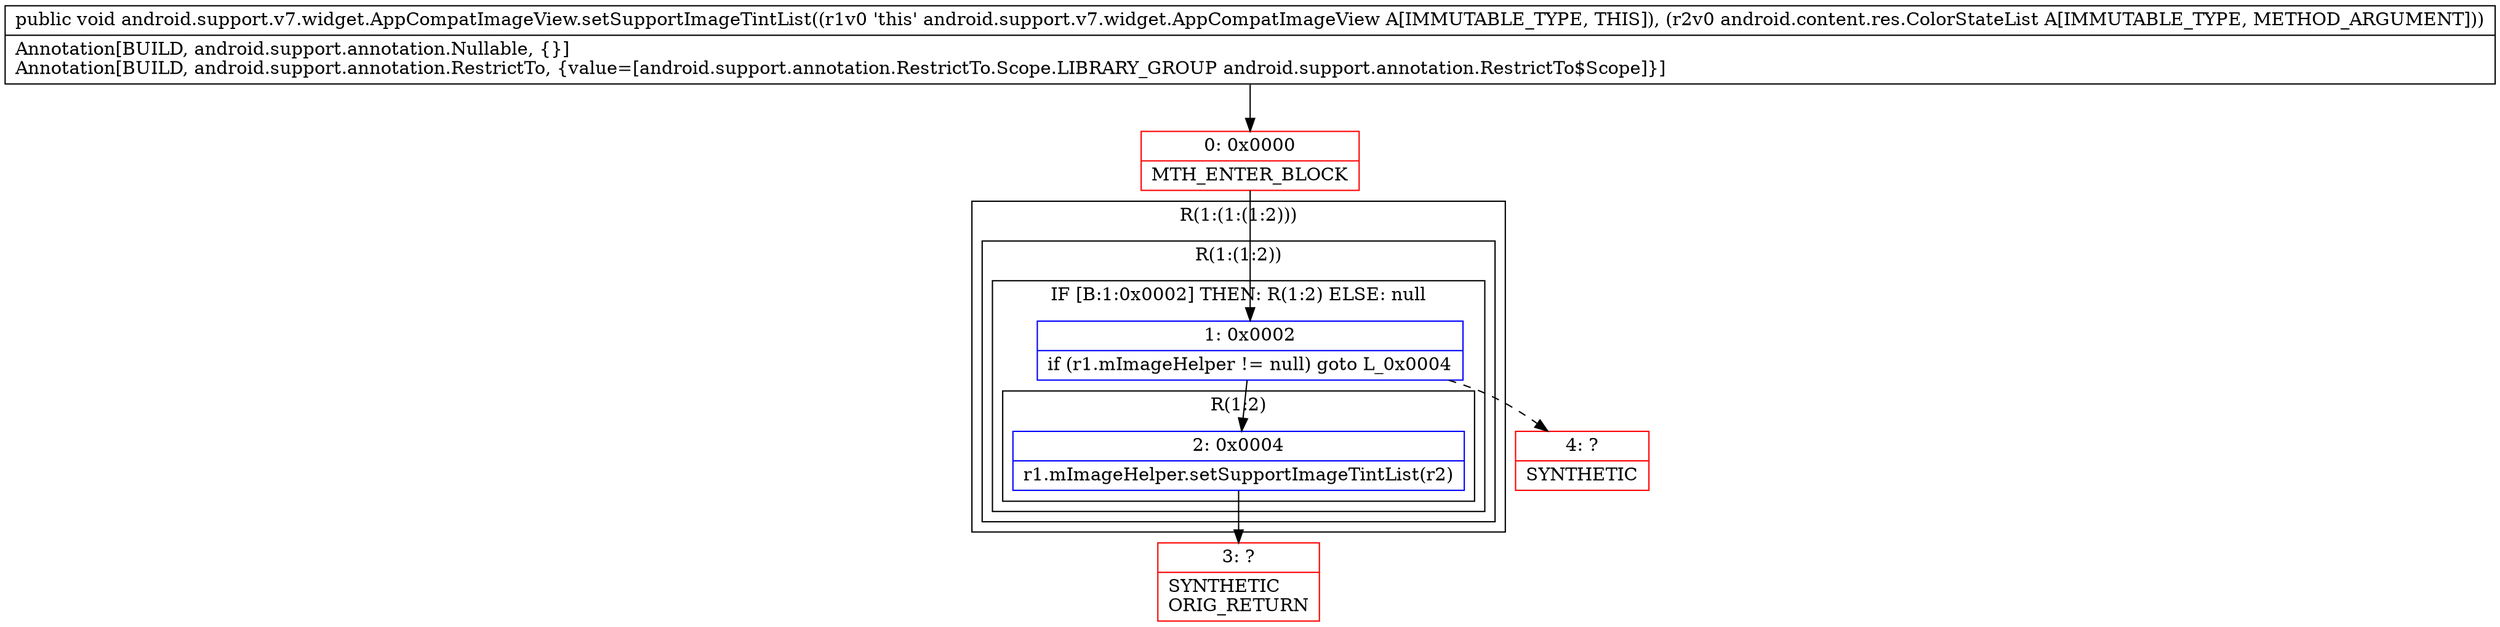digraph "CFG forandroid.support.v7.widget.AppCompatImageView.setSupportImageTintList(Landroid\/content\/res\/ColorStateList;)V" {
subgraph cluster_Region_1830008329 {
label = "R(1:(1:(1:2)))";
node [shape=record,color=blue];
subgraph cluster_Region_1851524827 {
label = "R(1:(1:2))";
node [shape=record,color=blue];
subgraph cluster_IfRegion_1236311776 {
label = "IF [B:1:0x0002] THEN: R(1:2) ELSE: null";
node [shape=record,color=blue];
Node_1 [shape=record,label="{1\:\ 0x0002|if (r1.mImageHelper != null) goto L_0x0004\l}"];
subgraph cluster_Region_1474792519 {
label = "R(1:2)";
node [shape=record,color=blue];
Node_2 [shape=record,label="{2\:\ 0x0004|r1.mImageHelper.setSupportImageTintList(r2)\l}"];
}
}
}
}
Node_0 [shape=record,color=red,label="{0\:\ 0x0000|MTH_ENTER_BLOCK\l}"];
Node_3 [shape=record,color=red,label="{3\:\ ?|SYNTHETIC\lORIG_RETURN\l}"];
Node_4 [shape=record,color=red,label="{4\:\ ?|SYNTHETIC\l}"];
MethodNode[shape=record,label="{public void android.support.v7.widget.AppCompatImageView.setSupportImageTintList((r1v0 'this' android.support.v7.widget.AppCompatImageView A[IMMUTABLE_TYPE, THIS]), (r2v0 android.content.res.ColorStateList A[IMMUTABLE_TYPE, METHOD_ARGUMENT]))  | Annotation[BUILD, android.support.annotation.Nullable, \{\}]\lAnnotation[BUILD, android.support.annotation.RestrictTo, \{value=[android.support.annotation.RestrictTo.Scope.LIBRARY_GROUP android.support.annotation.RestrictTo$Scope]\}]\l}"];
MethodNode -> Node_0;
Node_1 -> Node_2;
Node_1 -> Node_4[style=dashed];
Node_2 -> Node_3;
Node_0 -> Node_1;
}

